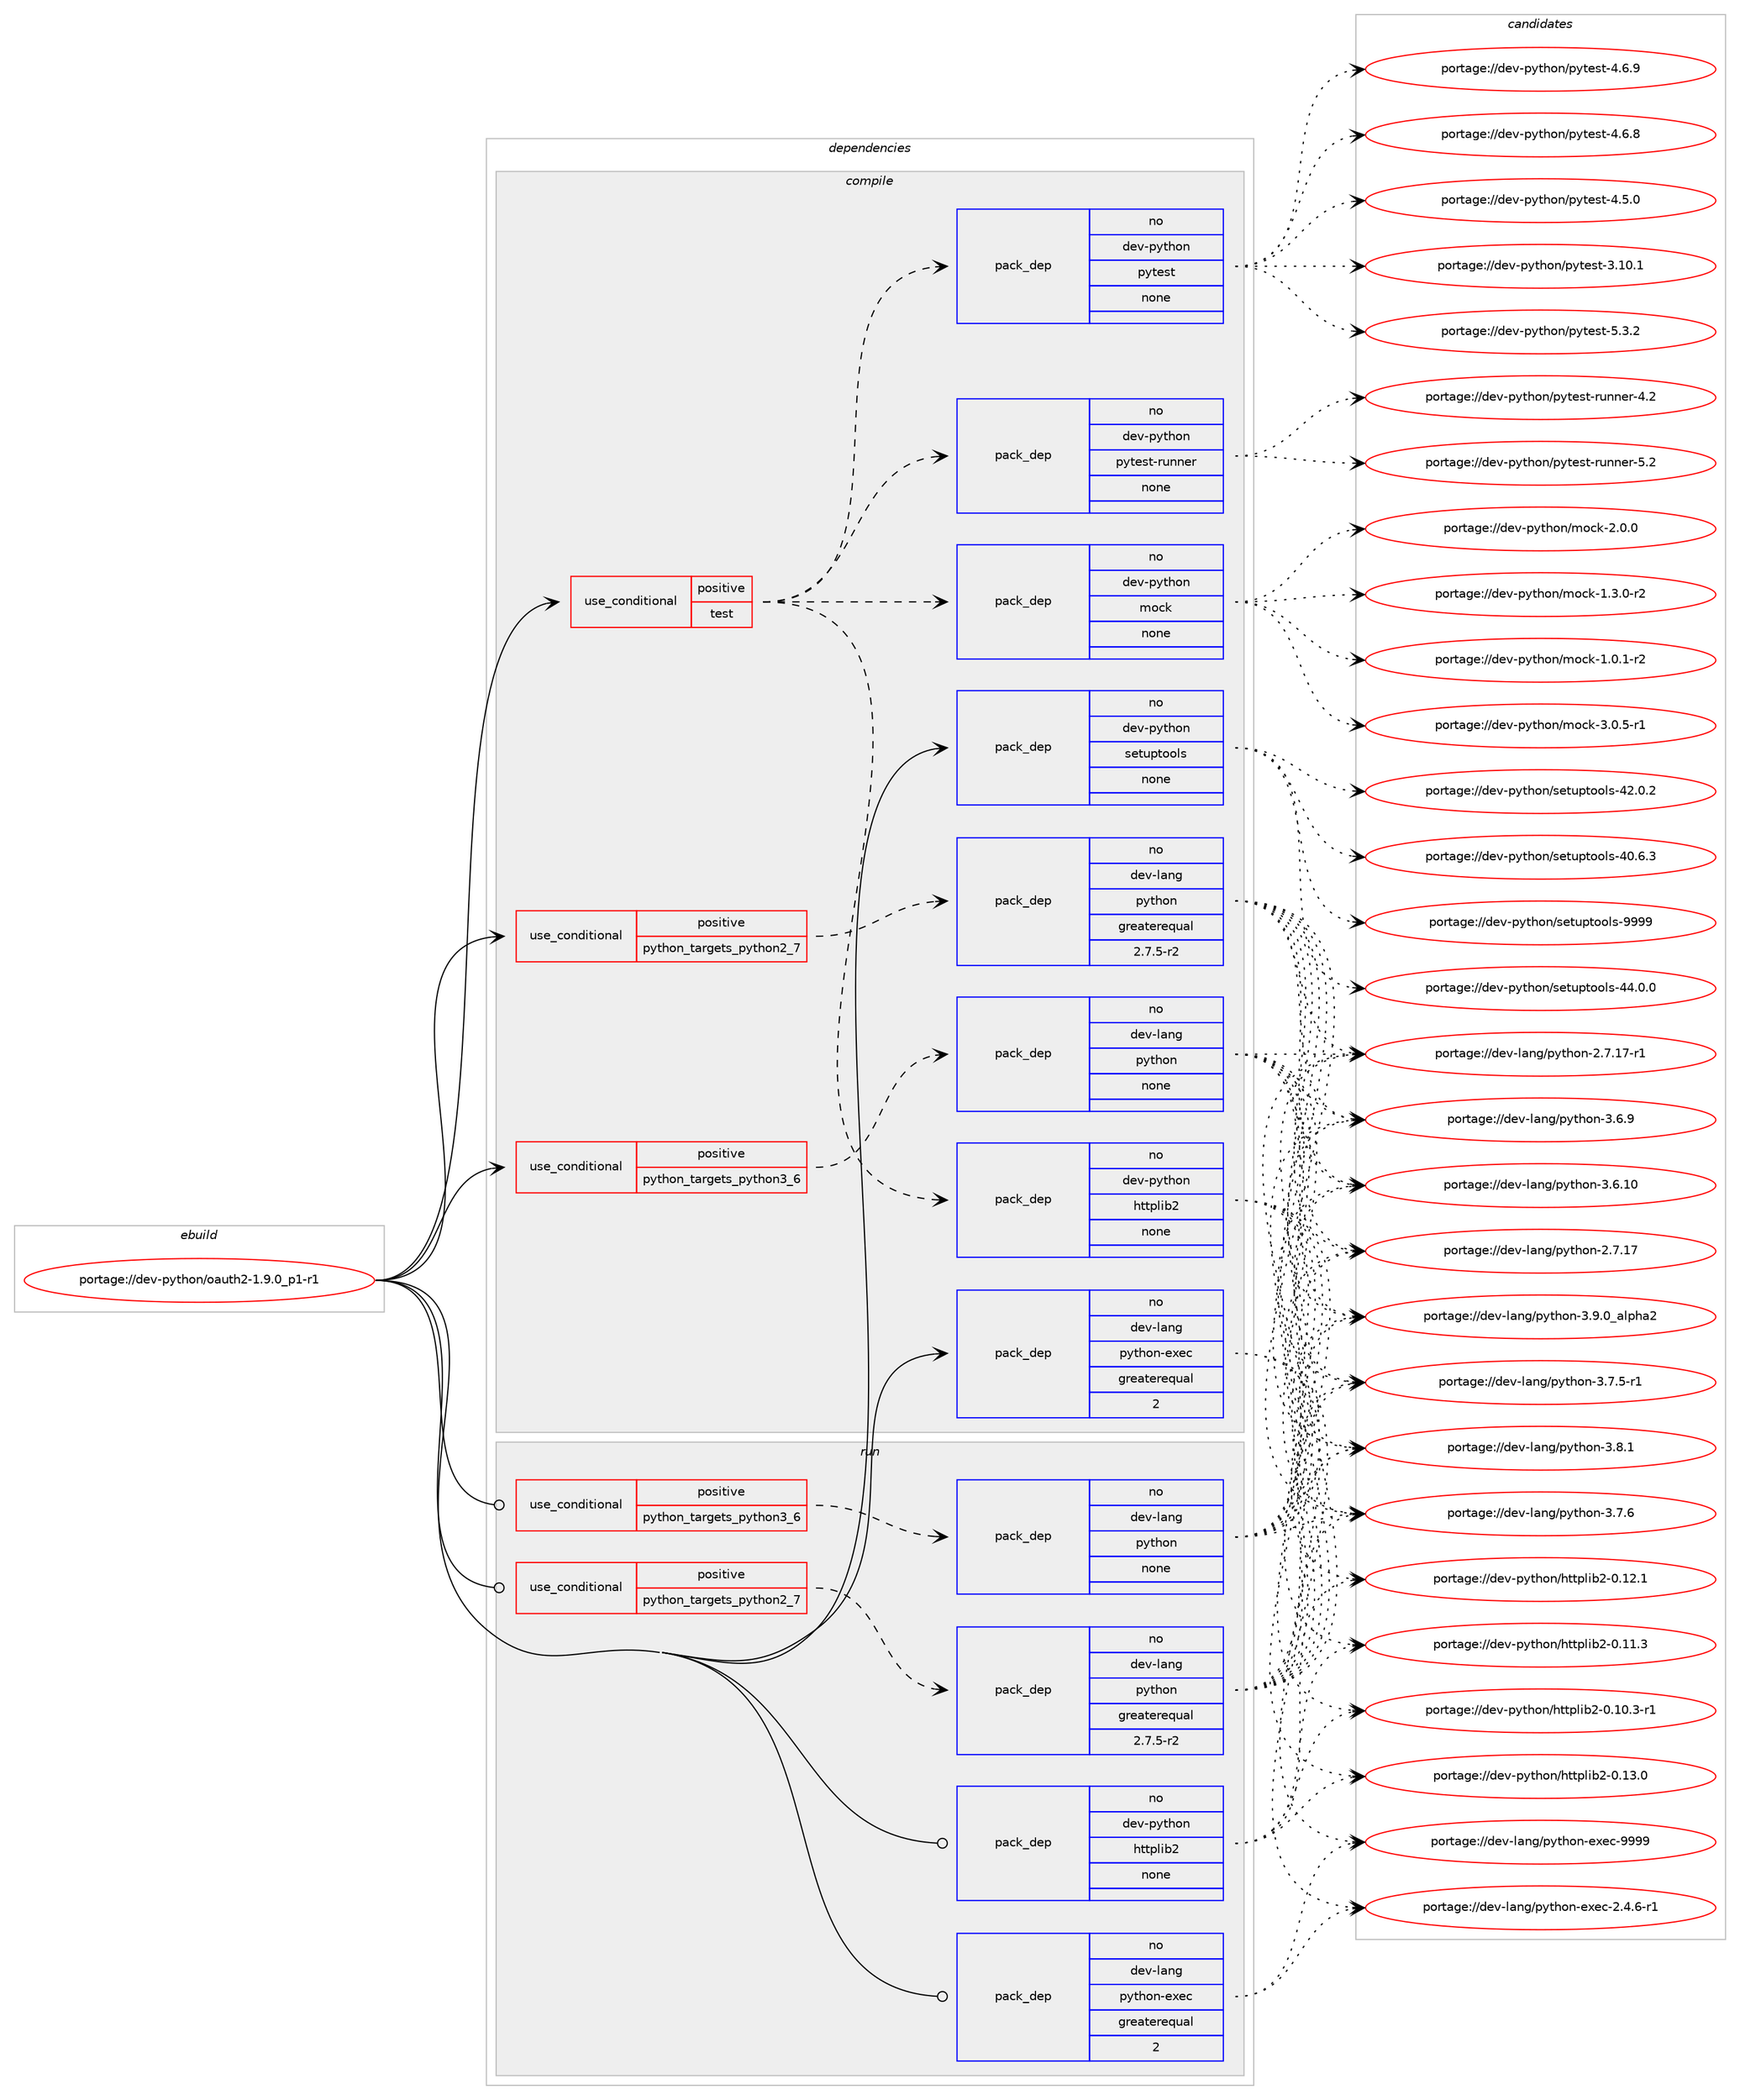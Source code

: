 digraph prolog {

# *************
# Graph options
# *************

newrank=true;
concentrate=true;
compound=true;
graph [rankdir=LR,fontname=Helvetica,fontsize=10,ranksep=1.5];#, ranksep=2.5, nodesep=0.2];
edge  [arrowhead=vee];
node  [fontname=Helvetica,fontsize=10];

# **********
# The ebuild
# **********

subgraph cluster_leftcol {
color=gray;
label=<<i>ebuild</i>>;
id [label="portage://dev-python/oauth2-1.9.0_p1-r1", color=red, width=4, href="../dev-python/oauth2-1.9.0_p1-r1.svg"];
}

# ****************
# The dependencies
# ****************

subgraph cluster_midcol {
color=gray;
label=<<i>dependencies</i>>;
subgraph cluster_compile {
fillcolor="#eeeeee";
style=filled;
label=<<i>compile</i>>;
subgraph cond112002 {
dependency447289 [label=<<TABLE BORDER="0" CELLBORDER="1" CELLSPACING="0" CELLPADDING="4"><TR><TD ROWSPAN="3" CELLPADDING="10">use_conditional</TD></TR><TR><TD>positive</TD></TR><TR><TD>python_targets_python2_7</TD></TR></TABLE>>, shape=none, color=red];
subgraph pack330312 {
dependency447290 [label=<<TABLE BORDER="0" CELLBORDER="1" CELLSPACING="0" CELLPADDING="4" WIDTH="220"><TR><TD ROWSPAN="6" CELLPADDING="30">pack_dep</TD></TR><TR><TD WIDTH="110">no</TD></TR><TR><TD>dev-lang</TD></TR><TR><TD>python</TD></TR><TR><TD>greaterequal</TD></TR><TR><TD>2.7.5-r2</TD></TR></TABLE>>, shape=none, color=blue];
}
dependency447289:e -> dependency447290:w [weight=20,style="dashed",arrowhead="vee"];
}
id:e -> dependency447289:w [weight=20,style="solid",arrowhead="vee"];
subgraph cond112003 {
dependency447291 [label=<<TABLE BORDER="0" CELLBORDER="1" CELLSPACING="0" CELLPADDING="4"><TR><TD ROWSPAN="3" CELLPADDING="10">use_conditional</TD></TR><TR><TD>positive</TD></TR><TR><TD>python_targets_python3_6</TD></TR></TABLE>>, shape=none, color=red];
subgraph pack330313 {
dependency447292 [label=<<TABLE BORDER="0" CELLBORDER="1" CELLSPACING="0" CELLPADDING="4" WIDTH="220"><TR><TD ROWSPAN="6" CELLPADDING="30">pack_dep</TD></TR><TR><TD WIDTH="110">no</TD></TR><TR><TD>dev-lang</TD></TR><TR><TD>python</TD></TR><TR><TD>none</TD></TR><TR><TD></TD></TR></TABLE>>, shape=none, color=blue];
}
dependency447291:e -> dependency447292:w [weight=20,style="dashed",arrowhead="vee"];
}
id:e -> dependency447291:w [weight=20,style="solid",arrowhead="vee"];
subgraph cond112004 {
dependency447293 [label=<<TABLE BORDER="0" CELLBORDER="1" CELLSPACING="0" CELLPADDING="4"><TR><TD ROWSPAN="3" CELLPADDING="10">use_conditional</TD></TR><TR><TD>positive</TD></TR><TR><TD>test</TD></TR></TABLE>>, shape=none, color=red];
subgraph pack330314 {
dependency447294 [label=<<TABLE BORDER="0" CELLBORDER="1" CELLSPACING="0" CELLPADDING="4" WIDTH="220"><TR><TD ROWSPAN="6" CELLPADDING="30">pack_dep</TD></TR><TR><TD WIDTH="110">no</TD></TR><TR><TD>dev-python</TD></TR><TR><TD>httplib2</TD></TR><TR><TD>none</TD></TR><TR><TD></TD></TR></TABLE>>, shape=none, color=blue];
}
dependency447293:e -> dependency447294:w [weight=20,style="dashed",arrowhead="vee"];
subgraph pack330315 {
dependency447295 [label=<<TABLE BORDER="0" CELLBORDER="1" CELLSPACING="0" CELLPADDING="4" WIDTH="220"><TR><TD ROWSPAN="6" CELLPADDING="30">pack_dep</TD></TR><TR><TD WIDTH="110">no</TD></TR><TR><TD>dev-python</TD></TR><TR><TD>mock</TD></TR><TR><TD>none</TD></TR><TR><TD></TD></TR></TABLE>>, shape=none, color=blue];
}
dependency447293:e -> dependency447295:w [weight=20,style="dashed",arrowhead="vee"];
subgraph pack330316 {
dependency447296 [label=<<TABLE BORDER="0" CELLBORDER="1" CELLSPACING="0" CELLPADDING="4" WIDTH="220"><TR><TD ROWSPAN="6" CELLPADDING="30">pack_dep</TD></TR><TR><TD WIDTH="110">no</TD></TR><TR><TD>dev-python</TD></TR><TR><TD>pytest-runner</TD></TR><TR><TD>none</TD></TR><TR><TD></TD></TR></TABLE>>, shape=none, color=blue];
}
dependency447293:e -> dependency447296:w [weight=20,style="dashed",arrowhead="vee"];
subgraph pack330317 {
dependency447297 [label=<<TABLE BORDER="0" CELLBORDER="1" CELLSPACING="0" CELLPADDING="4" WIDTH="220"><TR><TD ROWSPAN="6" CELLPADDING="30">pack_dep</TD></TR><TR><TD WIDTH="110">no</TD></TR><TR><TD>dev-python</TD></TR><TR><TD>pytest</TD></TR><TR><TD>none</TD></TR><TR><TD></TD></TR></TABLE>>, shape=none, color=blue];
}
dependency447293:e -> dependency447297:w [weight=20,style="dashed",arrowhead="vee"];
}
id:e -> dependency447293:w [weight=20,style="solid",arrowhead="vee"];
subgraph pack330318 {
dependency447298 [label=<<TABLE BORDER="0" CELLBORDER="1" CELLSPACING="0" CELLPADDING="4" WIDTH="220"><TR><TD ROWSPAN="6" CELLPADDING="30">pack_dep</TD></TR><TR><TD WIDTH="110">no</TD></TR><TR><TD>dev-lang</TD></TR><TR><TD>python-exec</TD></TR><TR><TD>greaterequal</TD></TR><TR><TD>2</TD></TR></TABLE>>, shape=none, color=blue];
}
id:e -> dependency447298:w [weight=20,style="solid",arrowhead="vee"];
subgraph pack330319 {
dependency447299 [label=<<TABLE BORDER="0" CELLBORDER="1" CELLSPACING="0" CELLPADDING="4" WIDTH="220"><TR><TD ROWSPAN="6" CELLPADDING="30">pack_dep</TD></TR><TR><TD WIDTH="110">no</TD></TR><TR><TD>dev-python</TD></TR><TR><TD>setuptools</TD></TR><TR><TD>none</TD></TR><TR><TD></TD></TR></TABLE>>, shape=none, color=blue];
}
id:e -> dependency447299:w [weight=20,style="solid",arrowhead="vee"];
}
subgraph cluster_compileandrun {
fillcolor="#eeeeee";
style=filled;
label=<<i>compile and run</i>>;
}
subgraph cluster_run {
fillcolor="#eeeeee";
style=filled;
label=<<i>run</i>>;
subgraph cond112005 {
dependency447300 [label=<<TABLE BORDER="0" CELLBORDER="1" CELLSPACING="0" CELLPADDING="4"><TR><TD ROWSPAN="3" CELLPADDING="10">use_conditional</TD></TR><TR><TD>positive</TD></TR><TR><TD>python_targets_python2_7</TD></TR></TABLE>>, shape=none, color=red];
subgraph pack330320 {
dependency447301 [label=<<TABLE BORDER="0" CELLBORDER="1" CELLSPACING="0" CELLPADDING="4" WIDTH="220"><TR><TD ROWSPAN="6" CELLPADDING="30">pack_dep</TD></TR><TR><TD WIDTH="110">no</TD></TR><TR><TD>dev-lang</TD></TR><TR><TD>python</TD></TR><TR><TD>greaterequal</TD></TR><TR><TD>2.7.5-r2</TD></TR></TABLE>>, shape=none, color=blue];
}
dependency447300:e -> dependency447301:w [weight=20,style="dashed",arrowhead="vee"];
}
id:e -> dependency447300:w [weight=20,style="solid",arrowhead="odot"];
subgraph cond112006 {
dependency447302 [label=<<TABLE BORDER="0" CELLBORDER="1" CELLSPACING="0" CELLPADDING="4"><TR><TD ROWSPAN="3" CELLPADDING="10">use_conditional</TD></TR><TR><TD>positive</TD></TR><TR><TD>python_targets_python3_6</TD></TR></TABLE>>, shape=none, color=red];
subgraph pack330321 {
dependency447303 [label=<<TABLE BORDER="0" CELLBORDER="1" CELLSPACING="0" CELLPADDING="4" WIDTH="220"><TR><TD ROWSPAN="6" CELLPADDING="30">pack_dep</TD></TR><TR><TD WIDTH="110">no</TD></TR><TR><TD>dev-lang</TD></TR><TR><TD>python</TD></TR><TR><TD>none</TD></TR><TR><TD></TD></TR></TABLE>>, shape=none, color=blue];
}
dependency447302:e -> dependency447303:w [weight=20,style="dashed",arrowhead="vee"];
}
id:e -> dependency447302:w [weight=20,style="solid",arrowhead="odot"];
subgraph pack330322 {
dependency447304 [label=<<TABLE BORDER="0" CELLBORDER="1" CELLSPACING="0" CELLPADDING="4" WIDTH="220"><TR><TD ROWSPAN="6" CELLPADDING="30">pack_dep</TD></TR><TR><TD WIDTH="110">no</TD></TR><TR><TD>dev-lang</TD></TR><TR><TD>python-exec</TD></TR><TR><TD>greaterequal</TD></TR><TR><TD>2</TD></TR></TABLE>>, shape=none, color=blue];
}
id:e -> dependency447304:w [weight=20,style="solid",arrowhead="odot"];
subgraph pack330323 {
dependency447305 [label=<<TABLE BORDER="0" CELLBORDER="1" CELLSPACING="0" CELLPADDING="4" WIDTH="220"><TR><TD ROWSPAN="6" CELLPADDING="30">pack_dep</TD></TR><TR><TD WIDTH="110">no</TD></TR><TR><TD>dev-python</TD></TR><TR><TD>httplib2</TD></TR><TR><TD>none</TD></TR><TR><TD></TD></TR></TABLE>>, shape=none, color=blue];
}
id:e -> dependency447305:w [weight=20,style="solid",arrowhead="odot"];
}
}

# **************
# The candidates
# **************

subgraph cluster_choices {
rank=same;
color=gray;
label=<<i>candidates</i>>;

subgraph choice330312 {
color=black;
nodesep=1;
choice10010111845108971101034711212111610411111045514657464895971081121049750 [label="portage://dev-lang/python-3.9.0_alpha2", color=red, width=4,href="../dev-lang/python-3.9.0_alpha2.svg"];
choice100101118451089711010347112121116104111110455146564649 [label="portage://dev-lang/python-3.8.1", color=red, width=4,href="../dev-lang/python-3.8.1.svg"];
choice100101118451089711010347112121116104111110455146554654 [label="portage://dev-lang/python-3.7.6", color=red, width=4,href="../dev-lang/python-3.7.6.svg"];
choice1001011184510897110103471121211161041111104551465546534511449 [label="portage://dev-lang/python-3.7.5-r1", color=red, width=4,href="../dev-lang/python-3.7.5-r1.svg"];
choice100101118451089711010347112121116104111110455146544657 [label="portage://dev-lang/python-3.6.9", color=red, width=4,href="../dev-lang/python-3.6.9.svg"];
choice10010111845108971101034711212111610411111045514654464948 [label="portage://dev-lang/python-3.6.10", color=red, width=4,href="../dev-lang/python-3.6.10.svg"];
choice100101118451089711010347112121116104111110455046554649554511449 [label="portage://dev-lang/python-2.7.17-r1", color=red, width=4,href="../dev-lang/python-2.7.17-r1.svg"];
choice10010111845108971101034711212111610411111045504655464955 [label="portage://dev-lang/python-2.7.17", color=red, width=4,href="../dev-lang/python-2.7.17.svg"];
dependency447290:e -> choice10010111845108971101034711212111610411111045514657464895971081121049750:w [style=dotted,weight="100"];
dependency447290:e -> choice100101118451089711010347112121116104111110455146564649:w [style=dotted,weight="100"];
dependency447290:e -> choice100101118451089711010347112121116104111110455146554654:w [style=dotted,weight="100"];
dependency447290:e -> choice1001011184510897110103471121211161041111104551465546534511449:w [style=dotted,weight="100"];
dependency447290:e -> choice100101118451089711010347112121116104111110455146544657:w [style=dotted,weight="100"];
dependency447290:e -> choice10010111845108971101034711212111610411111045514654464948:w [style=dotted,weight="100"];
dependency447290:e -> choice100101118451089711010347112121116104111110455046554649554511449:w [style=dotted,weight="100"];
dependency447290:e -> choice10010111845108971101034711212111610411111045504655464955:w [style=dotted,weight="100"];
}
subgraph choice330313 {
color=black;
nodesep=1;
choice10010111845108971101034711212111610411111045514657464895971081121049750 [label="portage://dev-lang/python-3.9.0_alpha2", color=red, width=4,href="../dev-lang/python-3.9.0_alpha2.svg"];
choice100101118451089711010347112121116104111110455146564649 [label="portage://dev-lang/python-3.8.1", color=red, width=4,href="../dev-lang/python-3.8.1.svg"];
choice100101118451089711010347112121116104111110455146554654 [label="portage://dev-lang/python-3.7.6", color=red, width=4,href="../dev-lang/python-3.7.6.svg"];
choice1001011184510897110103471121211161041111104551465546534511449 [label="portage://dev-lang/python-3.7.5-r1", color=red, width=4,href="../dev-lang/python-3.7.5-r1.svg"];
choice100101118451089711010347112121116104111110455146544657 [label="portage://dev-lang/python-3.6.9", color=red, width=4,href="../dev-lang/python-3.6.9.svg"];
choice10010111845108971101034711212111610411111045514654464948 [label="portage://dev-lang/python-3.6.10", color=red, width=4,href="../dev-lang/python-3.6.10.svg"];
choice100101118451089711010347112121116104111110455046554649554511449 [label="portage://dev-lang/python-2.7.17-r1", color=red, width=4,href="../dev-lang/python-2.7.17-r1.svg"];
choice10010111845108971101034711212111610411111045504655464955 [label="portage://dev-lang/python-2.7.17", color=red, width=4,href="../dev-lang/python-2.7.17.svg"];
dependency447292:e -> choice10010111845108971101034711212111610411111045514657464895971081121049750:w [style=dotted,weight="100"];
dependency447292:e -> choice100101118451089711010347112121116104111110455146564649:w [style=dotted,weight="100"];
dependency447292:e -> choice100101118451089711010347112121116104111110455146554654:w [style=dotted,weight="100"];
dependency447292:e -> choice1001011184510897110103471121211161041111104551465546534511449:w [style=dotted,weight="100"];
dependency447292:e -> choice100101118451089711010347112121116104111110455146544657:w [style=dotted,weight="100"];
dependency447292:e -> choice10010111845108971101034711212111610411111045514654464948:w [style=dotted,weight="100"];
dependency447292:e -> choice100101118451089711010347112121116104111110455046554649554511449:w [style=dotted,weight="100"];
dependency447292:e -> choice10010111845108971101034711212111610411111045504655464955:w [style=dotted,weight="100"];
}
subgraph choice330314 {
color=black;
nodesep=1;
choice1001011184511212111610411111047104116116112108105985045484649514648 [label="portage://dev-python/httplib2-0.13.0", color=red, width=4,href="../dev-python/httplib2-0.13.0.svg"];
choice1001011184511212111610411111047104116116112108105985045484649504649 [label="portage://dev-python/httplib2-0.12.1", color=red, width=4,href="../dev-python/httplib2-0.12.1.svg"];
choice1001011184511212111610411111047104116116112108105985045484649494651 [label="portage://dev-python/httplib2-0.11.3", color=red, width=4,href="../dev-python/httplib2-0.11.3.svg"];
choice10010111845112121116104111110471041161161121081059850454846494846514511449 [label="portage://dev-python/httplib2-0.10.3-r1", color=red, width=4,href="../dev-python/httplib2-0.10.3-r1.svg"];
dependency447294:e -> choice1001011184511212111610411111047104116116112108105985045484649514648:w [style=dotted,weight="100"];
dependency447294:e -> choice1001011184511212111610411111047104116116112108105985045484649504649:w [style=dotted,weight="100"];
dependency447294:e -> choice1001011184511212111610411111047104116116112108105985045484649494651:w [style=dotted,weight="100"];
dependency447294:e -> choice10010111845112121116104111110471041161161121081059850454846494846514511449:w [style=dotted,weight="100"];
}
subgraph choice330315 {
color=black;
nodesep=1;
choice1001011184511212111610411111047109111991074551464846534511449 [label="portage://dev-python/mock-3.0.5-r1", color=red, width=4,href="../dev-python/mock-3.0.5-r1.svg"];
choice100101118451121211161041111104710911199107455046484648 [label="portage://dev-python/mock-2.0.0", color=red, width=4,href="../dev-python/mock-2.0.0.svg"];
choice1001011184511212111610411111047109111991074549465146484511450 [label="portage://dev-python/mock-1.3.0-r2", color=red, width=4,href="../dev-python/mock-1.3.0-r2.svg"];
choice1001011184511212111610411111047109111991074549464846494511450 [label="portage://dev-python/mock-1.0.1-r2", color=red, width=4,href="../dev-python/mock-1.0.1-r2.svg"];
dependency447295:e -> choice1001011184511212111610411111047109111991074551464846534511449:w [style=dotted,weight="100"];
dependency447295:e -> choice100101118451121211161041111104710911199107455046484648:w [style=dotted,weight="100"];
dependency447295:e -> choice1001011184511212111610411111047109111991074549465146484511450:w [style=dotted,weight="100"];
dependency447295:e -> choice1001011184511212111610411111047109111991074549464846494511450:w [style=dotted,weight="100"];
}
subgraph choice330316 {
color=black;
nodesep=1;
choice10010111845112121116104111110471121211161011151164511411711011010111445534650 [label="portage://dev-python/pytest-runner-5.2", color=red, width=4,href="../dev-python/pytest-runner-5.2.svg"];
choice10010111845112121116104111110471121211161011151164511411711011010111445524650 [label="portage://dev-python/pytest-runner-4.2", color=red, width=4,href="../dev-python/pytest-runner-4.2.svg"];
dependency447296:e -> choice10010111845112121116104111110471121211161011151164511411711011010111445534650:w [style=dotted,weight="100"];
dependency447296:e -> choice10010111845112121116104111110471121211161011151164511411711011010111445524650:w [style=dotted,weight="100"];
}
subgraph choice330317 {
color=black;
nodesep=1;
choice1001011184511212111610411111047112121116101115116455346514650 [label="portage://dev-python/pytest-5.3.2", color=red, width=4,href="../dev-python/pytest-5.3.2.svg"];
choice1001011184511212111610411111047112121116101115116455246544657 [label="portage://dev-python/pytest-4.6.9", color=red, width=4,href="../dev-python/pytest-4.6.9.svg"];
choice1001011184511212111610411111047112121116101115116455246544656 [label="portage://dev-python/pytest-4.6.8", color=red, width=4,href="../dev-python/pytest-4.6.8.svg"];
choice1001011184511212111610411111047112121116101115116455246534648 [label="portage://dev-python/pytest-4.5.0", color=red, width=4,href="../dev-python/pytest-4.5.0.svg"];
choice100101118451121211161041111104711212111610111511645514649484649 [label="portage://dev-python/pytest-3.10.1", color=red, width=4,href="../dev-python/pytest-3.10.1.svg"];
dependency447297:e -> choice1001011184511212111610411111047112121116101115116455346514650:w [style=dotted,weight="100"];
dependency447297:e -> choice1001011184511212111610411111047112121116101115116455246544657:w [style=dotted,weight="100"];
dependency447297:e -> choice1001011184511212111610411111047112121116101115116455246544656:w [style=dotted,weight="100"];
dependency447297:e -> choice1001011184511212111610411111047112121116101115116455246534648:w [style=dotted,weight="100"];
dependency447297:e -> choice100101118451121211161041111104711212111610111511645514649484649:w [style=dotted,weight="100"];
}
subgraph choice330318 {
color=black;
nodesep=1;
choice10010111845108971101034711212111610411111045101120101994557575757 [label="portage://dev-lang/python-exec-9999", color=red, width=4,href="../dev-lang/python-exec-9999.svg"];
choice10010111845108971101034711212111610411111045101120101994550465246544511449 [label="portage://dev-lang/python-exec-2.4.6-r1", color=red, width=4,href="../dev-lang/python-exec-2.4.6-r1.svg"];
dependency447298:e -> choice10010111845108971101034711212111610411111045101120101994557575757:w [style=dotted,weight="100"];
dependency447298:e -> choice10010111845108971101034711212111610411111045101120101994550465246544511449:w [style=dotted,weight="100"];
}
subgraph choice330319 {
color=black;
nodesep=1;
choice10010111845112121116104111110471151011161171121161111111081154557575757 [label="portage://dev-python/setuptools-9999", color=red, width=4,href="../dev-python/setuptools-9999.svg"];
choice100101118451121211161041111104711510111611711211611111110811545525246484648 [label="portage://dev-python/setuptools-44.0.0", color=red, width=4,href="../dev-python/setuptools-44.0.0.svg"];
choice100101118451121211161041111104711510111611711211611111110811545525046484650 [label="portage://dev-python/setuptools-42.0.2", color=red, width=4,href="../dev-python/setuptools-42.0.2.svg"];
choice100101118451121211161041111104711510111611711211611111110811545524846544651 [label="portage://dev-python/setuptools-40.6.3", color=red, width=4,href="../dev-python/setuptools-40.6.3.svg"];
dependency447299:e -> choice10010111845112121116104111110471151011161171121161111111081154557575757:w [style=dotted,weight="100"];
dependency447299:e -> choice100101118451121211161041111104711510111611711211611111110811545525246484648:w [style=dotted,weight="100"];
dependency447299:e -> choice100101118451121211161041111104711510111611711211611111110811545525046484650:w [style=dotted,weight="100"];
dependency447299:e -> choice100101118451121211161041111104711510111611711211611111110811545524846544651:w [style=dotted,weight="100"];
}
subgraph choice330320 {
color=black;
nodesep=1;
choice10010111845108971101034711212111610411111045514657464895971081121049750 [label="portage://dev-lang/python-3.9.0_alpha2", color=red, width=4,href="../dev-lang/python-3.9.0_alpha2.svg"];
choice100101118451089711010347112121116104111110455146564649 [label="portage://dev-lang/python-3.8.1", color=red, width=4,href="../dev-lang/python-3.8.1.svg"];
choice100101118451089711010347112121116104111110455146554654 [label="portage://dev-lang/python-3.7.6", color=red, width=4,href="../dev-lang/python-3.7.6.svg"];
choice1001011184510897110103471121211161041111104551465546534511449 [label="portage://dev-lang/python-3.7.5-r1", color=red, width=4,href="../dev-lang/python-3.7.5-r1.svg"];
choice100101118451089711010347112121116104111110455146544657 [label="portage://dev-lang/python-3.6.9", color=red, width=4,href="../dev-lang/python-3.6.9.svg"];
choice10010111845108971101034711212111610411111045514654464948 [label="portage://dev-lang/python-3.6.10", color=red, width=4,href="../dev-lang/python-3.6.10.svg"];
choice100101118451089711010347112121116104111110455046554649554511449 [label="portage://dev-lang/python-2.7.17-r1", color=red, width=4,href="../dev-lang/python-2.7.17-r1.svg"];
choice10010111845108971101034711212111610411111045504655464955 [label="portage://dev-lang/python-2.7.17", color=red, width=4,href="../dev-lang/python-2.7.17.svg"];
dependency447301:e -> choice10010111845108971101034711212111610411111045514657464895971081121049750:w [style=dotted,weight="100"];
dependency447301:e -> choice100101118451089711010347112121116104111110455146564649:w [style=dotted,weight="100"];
dependency447301:e -> choice100101118451089711010347112121116104111110455146554654:w [style=dotted,weight="100"];
dependency447301:e -> choice1001011184510897110103471121211161041111104551465546534511449:w [style=dotted,weight="100"];
dependency447301:e -> choice100101118451089711010347112121116104111110455146544657:w [style=dotted,weight="100"];
dependency447301:e -> choice10010111845108971101034711212111610411111045514654464948:w [style=dotted,weight="100"];
dependency447301:e -> choice100101118451089711010347112121116104111110455046554649554511449:w [style=dotted,weight="100"];
dependency447301:e -> choice10010111845108971101034711212111610411111045504655464955:w [style=dotted,weight="100"];
}
subgraph choice330321 {
color=black;
nodesep=1;
choice10010111845108971101034711212111610411111045514657464895971081121049750 [label="portage://dev-lang/python-3.9.0_alpha2", color=red, width=4,href="../dev-lang/python-3.9.0_alpha2.svg"];
choice100101118451089711010347112121116104111110455146564649 [label="portage://dev-lang/python-3.8.1", color=red, width=4,href="../dev-lang/python-3.8.1.svg"];
choice100101118451089711010347112121116104111110455146554654 [label="portage://dev-lang/python-3.7.6", color=red, width=4,href="../dev-lang/python-3.7.6.svg"];
choice1001011184510897110103471121211161041111104551465546534511449 [label="portage://dev-lang/python-3.7.5-r1", color=red, width=4,href="../dev-lang/python-3.7.5-r1.svg"];
choice100101118451089711010347112121116104111110455146544657 [label="portage://dev-lang/python-3.6.9", color=red, width=4,href="../dev-lang/python-3.6.9.svg"];
choice10010111845108971101034711212111610411111045514654464948 [label="portage://dev-lang/python-3.6.10", color=red, width=4,href="../dev-lang/python-3.6.10.svg"];
choice100101118451089711010347112121116104111110455046554649554511449 [label="portage://dev-lang/python-2.7.17-r1", color=red, width=4,href="../dev-lang/python-2.7.17-r1.svg"];
choice10010111845108971101034711212111610411111045504655464955 [label="portage://dev-lang/python-2.7.17", color=red, width=4,href="../dev-lang/python-2.7.17.svg"];
dependency447303:e -> choice10010111845108971101034711212111610411111045514657464895971081121049750:w [style=dotted,weight="100"];
dependency447303:e -> choice100101118451089711010347112121116104111110455146564649:w [style=dotted,weight="100"];
dependency447303:e -> choice100101118451089711010347112121116104111110455146554654:w [style=dotted,weight="100"];
dependency447303:e -> choice1001011184510897110103471121211161041111104551465546534511449:w [style=dotted,weight="100"];
dependency447303:e -> choice100101118451089711010347112121116104111110455146544657:w [style=dotted,weight="100"];
dependency447303:e -> choice10010111845108971101034711212111610411111045514654464948:w [style=dotted,weight="100"];
dependency447303:e -> choice100101118451089711010347112121116104111110455046554649554511449:w [style=dotted,weight="100"];
dependency447303:e -> choice10010111845108971101034711212111610411111045504655464955:w [style=dotted,weight="100"];
}
subgraph choice330322 {
color=black;
nodesep=1;
choice10010111845108971101034711212111610411111045101120101994557575757 [label="portage://dev-lang/python-exec-9999", color=red, width=4,href="../dev-lang/python-exec-9999.svg"];
choice10010111845108971101034711212111610411111045101120101994550465246544511449 [label="portage://dev-lang/python-exec-2.4.6-r1", color=red, width=4,href="../dev-lang/python-exec-2.4.6-r1.svg"];
dependency447304:e -> choice10010111845108971101034711212111610411111045101120101994557575757:w [style=dotted,weight="100"];
dependency447304:e -> choice10010111845108971101034711212111610411111045101120101994550465246544511449:w [style=dotted,weight="100"];
}
subgraph choice330323 {
color=black;
nodesep=1;
choice1001011184511212111610411111047104116116112108105985045484649514648 [label="portage://dev-python/httplib2-0.13.0", color=red, width=4,href="../dev-python/httplib2-0.13.0.svg"];
choice1001011184511212111610411111047104116116112108105985045484649504649 [label="portage://dev-python/httplib2-0.12.1", color=red, width=4,href="../dev-python/httplib2-0.12.1.svg"];
choice1001011184511212111610411111047104116116112108105985045484649494651 [label="portage://dev-python/httplib2-0.11.3", color=red, width=4,href="../dev-python/httplib2-0.11.3.svg"];
choice10010111845112121116104111110471041161161121081059850454846494846514511449 [label="portage://dev-python/httplib2-0.10.3-r1", color=red, width=4,href="../dev-python/httplib2-0.10.3-r1.svg"];
dependency447305:e -> choice1001011184511212111610411111047104116116112108105985045484649514648:w [style=dotted,weight="100"];
dependency447305:e -> choice1001011184511212111610411111047104116116112108105985045484649504649:w [style=dotted,weight="100"];
dependency447305:e -> choice1001011184511212111610411111047104116116112108105985045484649494651:w [style=dotted,weight="100"];
dependency447305:e -> choice10010111845112121116104111110471041161161121081059850454846494846514511449:w [style=dotted,weight="100"];
}
}

}
